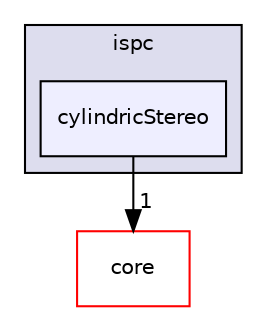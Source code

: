 digraph "platform/plugins/openDeck/module/ispc/cylindricStereo" {
  compound=true
  node [ fontsize="10", fontname="Helvetica"];
  edge [ labelfontsize="10", labelfontname="Helvetica"];
  subgraph clusterdir_f8c01585ab44a2461ce9de3af4b56528 {
    graph [ bgcolor="#ddddee", pencolor="black", label="ispc" fontname="Helvetica", fontsize="10", URL="dir_f8c01585ab44a2461ce9de3af4b56528.html"]
  dir_d65fdbbd25357d4888eb2d567ceb7eef [shape=box, label="cylindricStereo", style="filled", fillcolor="#eeeeff", pencolor="black", URL="dir_d65fdbbd25357d4888eb2d567ceb7eef.html"];
  }
  dir_3066efc1f4040d52e90bf8a29ab3f16b [shape=box label="core" fillcolor="white" style="filled" color="red" URL="dir_3066efc1f4040d52e90bf8a29ab3f16b.html"];
  dir_d65fdbbd25357d4888eb2d567ceb7eef->dir_3066efc1f4040d52e90bf8a29ab3f16b [headlabel="1", labeldistance=1.5 headhref="dir_000119_000065.html"];
}
